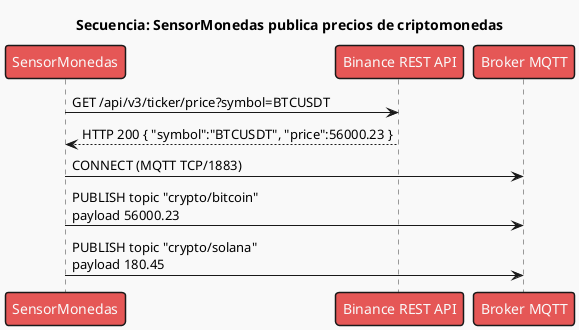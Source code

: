 @startuml Secuencia_Publicacion_Precios
title Secuencia: SensorMonedas publica precios de criptomonedas

!theme mars

participant "SensorMonedas"    as SM
participant "Binance REST API" as API
participant "Broker MQTT"      as Broker

SM -> API   : GET /api/v3/ticker/price?symbol=BTCUSDT
API --> SM  : HTTP 200 { "symbol":"BTCUSDT", "price":56000.23 }

SM -> Broker: CONNECT (MQTT TCP/1883)
SM -> Broker: PUBLISH topic "crypto/bitcoin"\npayload 56000.23
SM -> Broker: PUBLISH topic "crypto/solana"\npayload 180.45
@enduml
